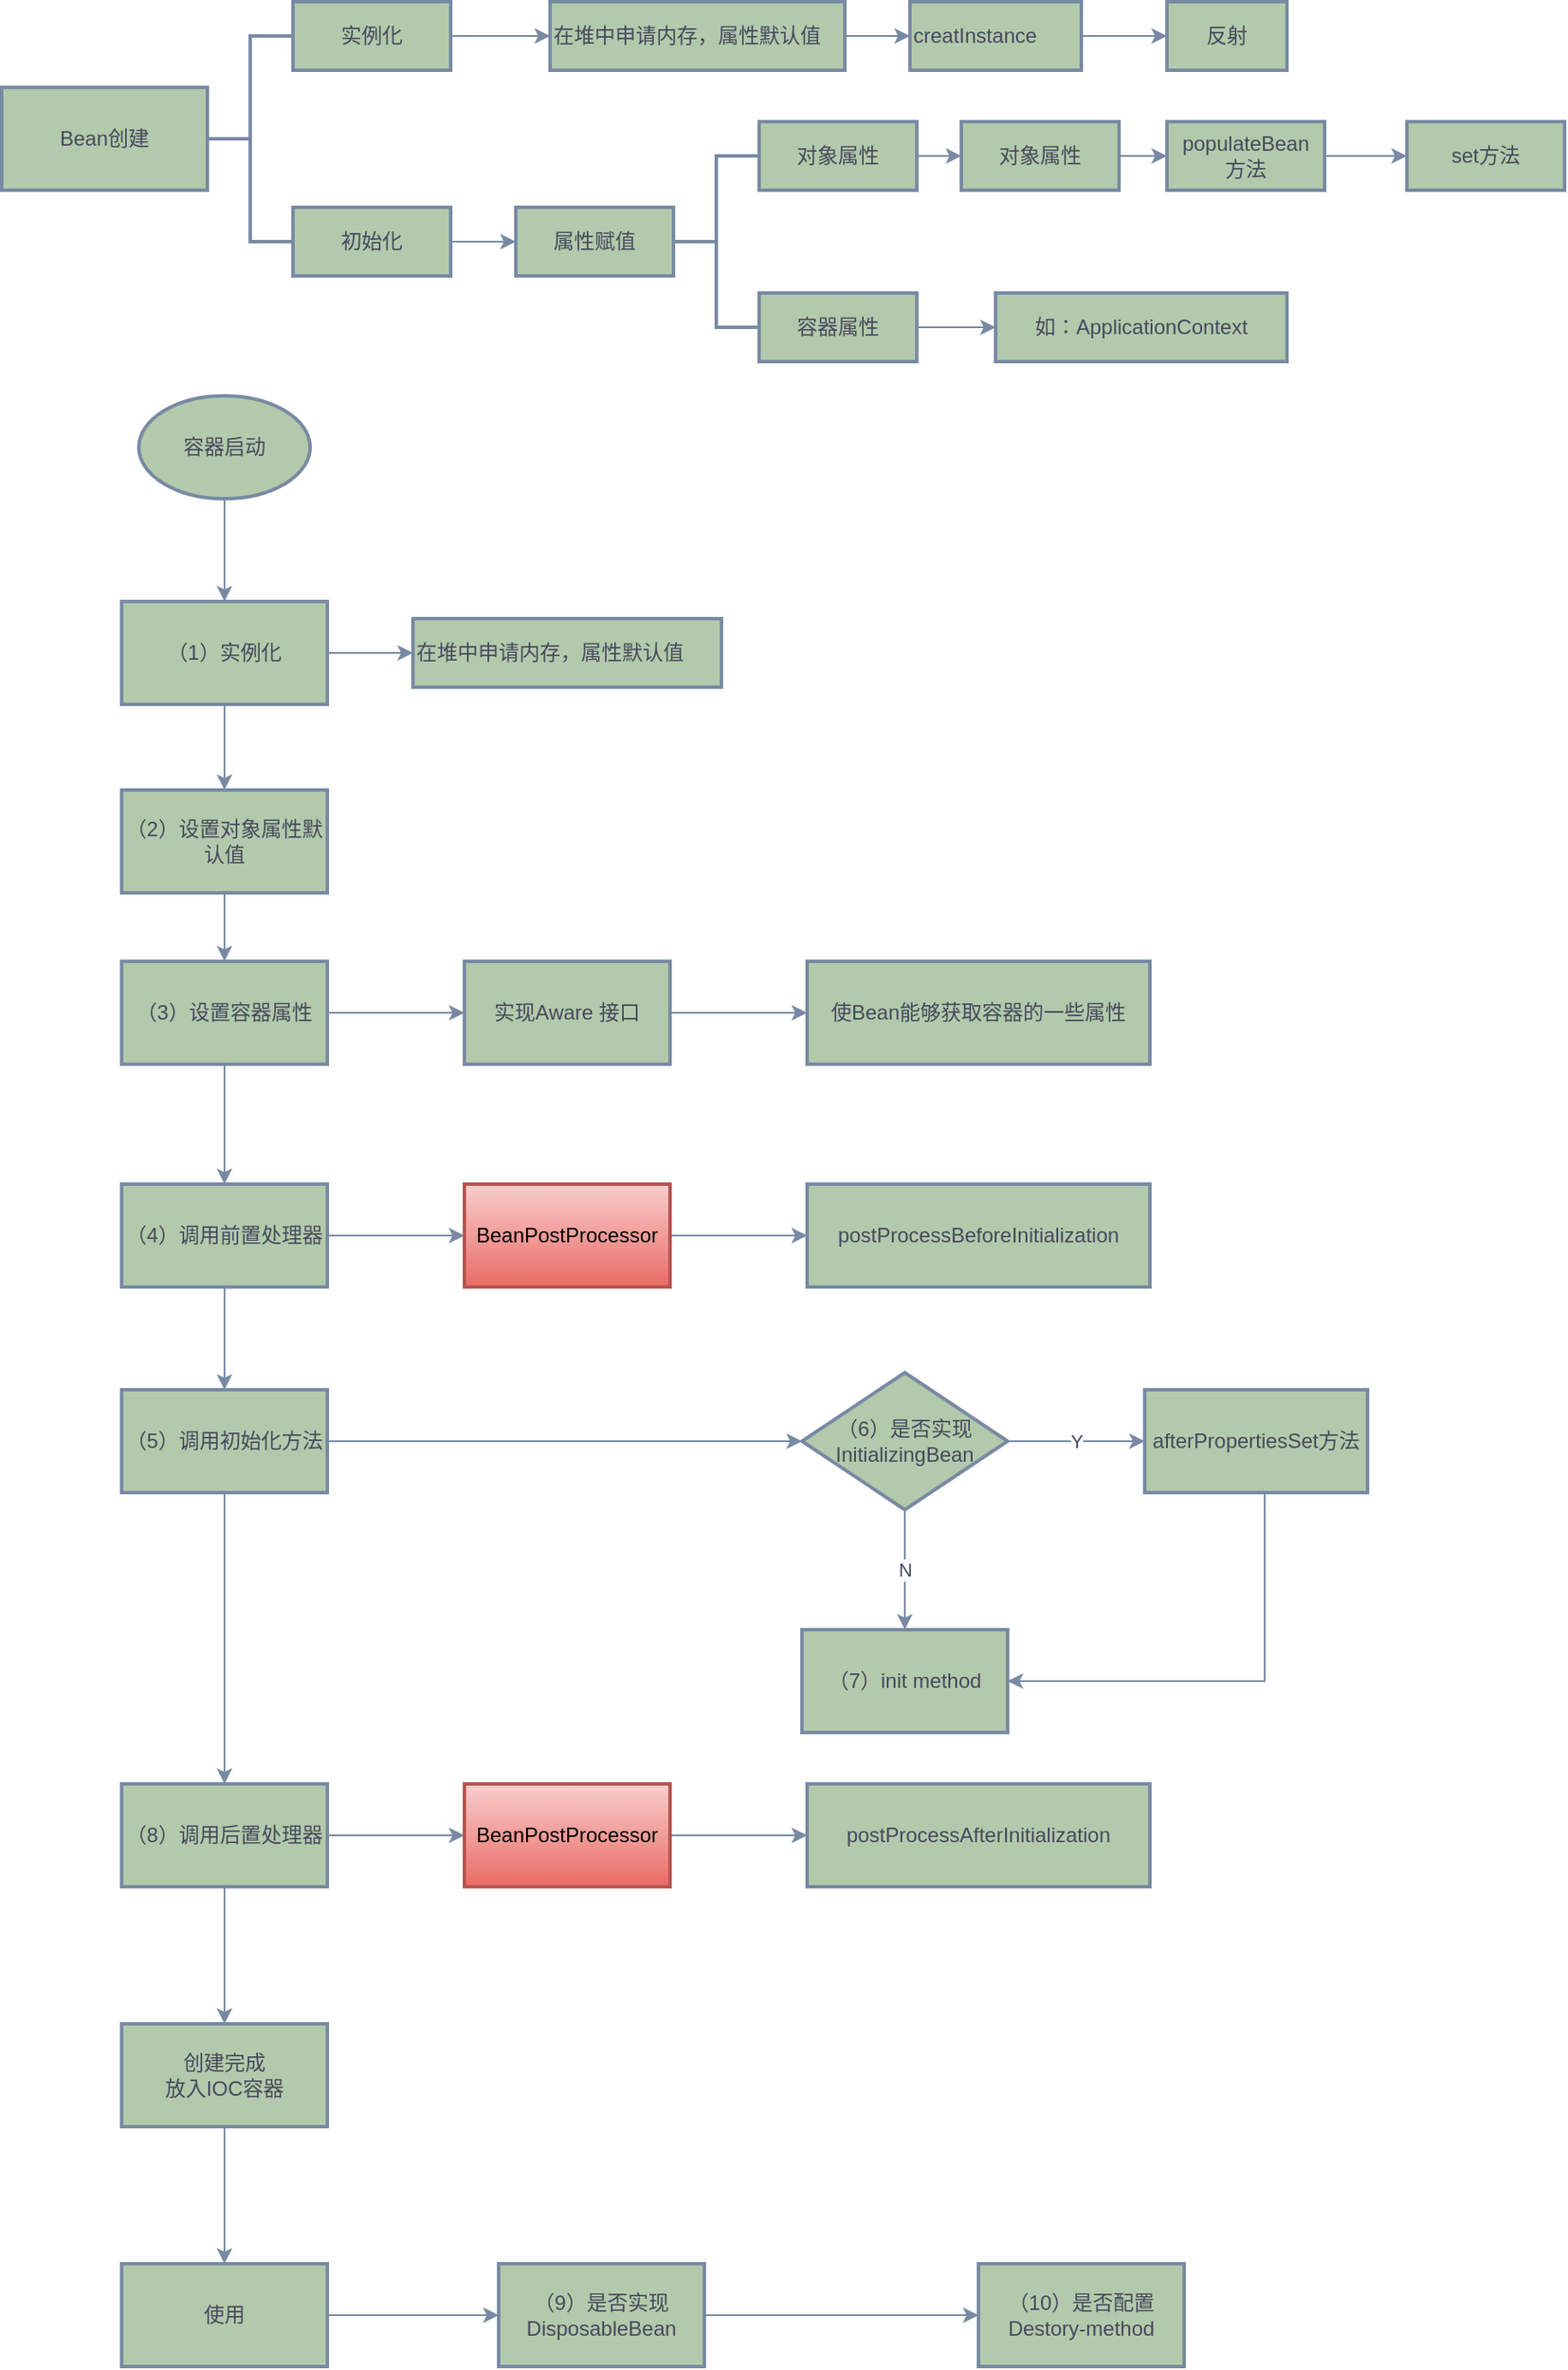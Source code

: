 <mxfile version="19.0.3" type="device" pages="2"><diagram id="R28tKXmeJJ9mp4RO1jmt" name="Bean的生命周期"><mxGraphModel dx="2031" dy="1236" grid="1" gridSize="10" guides="1" tooltips="1" connect="1" arrows="1" fold="1" page="1" pageScale="1" pageWidth="827" pageHeight="1169" math="0" shadow="0"><root><mxCell id="0"/><mxCell id="1" parent="0"/><mxCell id="a224-ha806mgkLuSbPTQ-8" value="" style="edgeStyle=orthogonalEdgeStyle;rounded=0;orthogonalLoop=1;jettySize=auto;html=1;strokeColor=#788AA3;fontColor=#46495D;" parent="1" source="a224-ha806mgkLuSbPTQ-1" target="a224-ha806mgkLuSbPTQ-7" edge="1"><mxGeometry relative="1" as="geometry"/></mxCell><mxCell id="a224-ha806mgkLuSbPTQ-1" value="容器启动" style="strokeWidth=2;html=1;shape=mxgraph.flowchart.start_1;whiteSpace=wrap;fillColor=#B2C9AB;strokeColor=#788AA3;fontColor=#46495D;" parent="1" vertex="1"><mxGeometry x="110" y="260" width="100" height="60" as="geometry"/></mxCell><mxCell id="a224-ha806mgkLuSbPTQ-17" style="edgeStyle=orthogonalEdgeStyle;rounded=0;orthogonalLoop=1;jettySize=auto;html=1;exitX=1;exitY=0.5;exitDx=0;exitDy=0;entryX=0;entryY=0.5;entryDx=0;entryDy=0;strokeColor=#788AA3;fontColor=#46495D;" parent="1" source="a224-ha806mgkLuSbPTQ-7" target="a224-ha806mgkLuSbPTQ-16" edge="1"><mxGeometry relative="1" as="geometry"/></mxCell><mxCell id="a224-ha806mgkLuSbPTQ-40" value="" style="edgeStyle=orthogonalEdgeStyle;rounded=0;orthogonalLoop=1;jettySize=auto;html=1;strokeColor=#788AA3;fontColor=#46495D;" parent="1" source="a224-ha806mgkLuSbPTQ-7" target="a224-ha806mgkLuSbPTQ-39" edge="1"><mxGeometry relative="1" as="geometry"/></mxCell><mxCell id="a224-ha806mgkLuSbPTQ-7" value="（1）实例化" style="whiteSpace=wrap;html=1;strokeWidth=2;fillColor=#B2C9AB;strokeColor=#788AA3;fontColor=#46495D;" parent="1" vertex="1"><mxGeometry x="100" y="380" width="120" height="60" as="geometry"/></mxCell><mxCell id="a224-ha806mgkLuSbPTQ-9" value="Bean创建" style="whiteSpace=wrap;html=1;strokeWidth=2;fillColor=#B2C9AB;strokeColor=#788AA3;fontColor=#46495D;" parent="1" vertex="1"><mxGeometry x="30" y="80" width="120" height="60" as="geometry"/></mxCell><mxCell id="a224-ha806mgkLuSbPTQ-11" value="" style="strokeWidth=2;html=1;shape=mxgraph.flowchart.annotation_2;align=left;labelPosition=right;pointerEvents=1;fillColor=#B2C9AB;strokeColor=#788AA3;fontColor=#46495D;" parent="1" vertex="1"><mxGeometry x="150" y="50" width="50" height="120" as="geometry"/></mxCell><mxCell id="a224-ha806mgkLuSbPTQ-15" value="" style="edgeStyle=orthogonalEdgeStyle;rounded=0;orthogonalLoop=1;jettySize=auto;html=1;strokeColor=#788AA3;fontColor=#46495D;" parent="1" source="a224-ha806mgkLuSbPTQ-12" target="a224-ha806mgkLuSbPTQ-14" edge="1"><mxGeometry relative="1" as="geometry"/></mxCell><mxCell id="a224-ha806mgkLuSbPTQ-12" value="实例化" style="whiteSpace=wrap;html=1;strokeWidth=2;fillColor=#B2C9AB;strokeColor=#788AA3;fontColor=#46495D;" parent="1" vertex="1"><mxGeometry x="200" y="30" width="92" height="40" as="geometry"/></mxCell><mxCell id="a224-ha806mgkLuSbPTQ-28" style="edgeStyle=orthogonalEdgeStyle;rounded=0;orthogonalLoop=1;jettySize=auto;html=1;exitX=1;exitY=0.5;exitDx=0;exitDy=0;entryX=0;entryY=0.5;entryDx=0;entryDy=0;strokeColor=#788AA3;fontColor=#46495D;" parent="1" source="a224-ha806mgkLuSbPTQ-13" target="a224-ha806mgkLuSbPTQ-27" edge="1"><mxGeometry relative="1" as="geometry"/></mxCell><mxCell id="a224-ha806mgkLuSbPTQ-13" value="初始化" style="whiteSpace=wrap;html=1;strokeWidth=2;fillColor=#B2C9AB;strokeColor=#788AA3;fontColor=#46495D;" parent="1" vertex="1"><mxGeometry x="200" y="150" width="92" height="40" as="geometry"/></mxCell><mxCell id="a224-ha806mgkLuSbPTQ-22" style="edgeStyle=orthogonalEdgeStyle;rounded=0;orthogonalLoop=1;jettySize=auto;html=1;exitX=1;exitY=0.5;exitDx=0;exitDy=0;entryX=0;entryY=0.5;entryDx=0;entryDy=0;strokeColor=#788AA3;fontColor=#46495D;" parent="1" source="a224-ha806mgkLuSbPTQ-14" target="a224-ha806mgkLuSbPTQ-21" edge="1"><mxGeometry relative="1" as="geometry"/></mxCell><mxCell id="a224-ha806mgkLuSbPTQ-14" value="在堆中申请内存，属性默认值" style="whiteSpace=wrap;html=1;strokeWidth=2;align=left;fillColor=#B2C9AB;strokeColor=#788AA3;fontColor=#46495D;" parent="1" vertex="1"><mxGeometry x="350" y="30" width="172" height="40" as="geometry"/></mxCell><mxCell id="a224-ha806mgkLuSbPTQ-16" value="在堆中申请内存，属性默认值" style="whiteSpace=wrap;html=1;strokeWidth=2;align=left;fillColor=#B2C9AB;strokeColor=#788AA3;fontColor=#46495D;" parent="1" vertex="1"><mxGeometry x="270" y="390" width="180" height="40" as="geometry"/></mxCell><mxCell id="a224-ha806mgkLuSbPTQ-24" style="edgeStyle=orthogonalEdgeStyle;rounded=0;orthogonalLoop=1;jettySize=auto;html=1;exitX=1;exitY=0.5;exitDx=0;exitDy=0;entryX=0;entryY=0.5;entryDx=0;entryDy=0;strokeColor=#788AA3;fontColor=#46495D;" parent="1" source="a224-ha806mgkLuSbPTQ-21" target="a224-ha806mgkLuSbPTQ-23" edge="1"><mxGeometry relative="1" as="geometry"/></mxCell><mxCell id="a224-ha806mgkLuSbPTQ-21" value="creatInstance&amp;nbsp; &amp;nbsp; &amp;nbsp;&amp;nbsp;" style="whiteSpace=wrap;html=1;strokeWidth=2;align=left;fillColor=#B2C9AB;strokeColor=#788AA3;fontColor=#46495D;" parent="1" vertex="1"><mxGeometry x="560" y="30" width="100" height="40" as="geometry"/></mxCell><mxCell id="a224-ha806mgkLuSbPTQ-23" value="反射" style="whiteSpace=wrap;html=1;strokeWidth=2;align=center;fillColor=#B2C9AB;strokeColor=#788AA3;fontColor=#46495D;" parent="1" vertex="1"><mxGeometry x="710" y="30" width="70" height="40" as="geometry"/></mxCell><mxCell id="a224-ha806mgkLuSbPTQ-25" value="" style="strokeWidth=2;html=1;shape=mxgraph.flowchart.annotation_2;align=left;labelPosition=right;pointerEvents=1;fillColor=#B2C9AB;strokeColor=#788AA3;fontColor=#46495D;" parent="1" vertex="1"><mxGeometry x="422" y="120" width="50" height="100" as="geometry"/></mxCell><mxCell id="a224-ha806mgkLuSbPTQ-27" value="属性赋值" style="whiteSpace=wrap;html=1;strokeWidth=2;fillColor=#B2C9AB;strokeColor=#788AA3;fontColor=#46495D;" parent="1" vertex="1"><mxGeometry x="330" y="150" width="92" height="40" as="geometry"/></mxCell><mxCell id="a224-ha806mgkLuSbPTQ-32" value="" style="edgeStyle=orthogonalEdgeStyle;rounded=0;orthogonalLoop=1;jettySize=auto;html=1;strokeColor=#788AA3;fontColor=#46495D;" parent="1" source="a224-ha806mgkLuSbPTQ-29" target="a224-ha806mgkLuSbPTQ-31" edge="1"><mxGeometry relative="1" as="geometry"/></mxCell><mxCell id="a224-ha806mgkLuSbPTQ-29" value="对象属性" style="whiteSpace=wrap;html=1;strokeWidth=2;fillColor=#B2C9AB;strokeColor=#788AA3;fontColor=#46495D;" parent="1" vertex="1"><mxGeometry x="472" y="100" width="92" height="40" as="geometry"/></mxCell><mxCell id="a224-ha806mgkLuSbPTQ-34" value="" style="edgeStyle=orthogonalEdgeStyle;rounded=0;orthogonalLoop=1;jettySize=auto;html=1;strokeColor=#788AA3;fontColor=#46495D;" parent="1" source="a224-ha806mgkLuSbPTQ-30" target="a224-ha806mgkLuSbPTQ-33" edge="1"><mxGeometry relative="1" as="geometry"/></mxCell><mxCell id="a224-ha806mgkLuSbPTQ-30" value="容器属性" style="whiteSpace=wrap;html=1;strokeWidth=2;fillColor=#B2C9AB;strokeColor=#788AA3;fontColor=#46495D;" parent="1" vertex="1"><mxGeometry x="472" y="200" width="92" height="40" as="geometry"/></mxCell><mxCell id="a224-ha806mgkLuSbPTQ-36" value="" style="edgeStyle=orthogonalEdgeStyle;rounded=0;orthogonalLoop=1;jettySize=auto;html=1;strokeColor=#788AA3;fontColor=#46495D;" parent="1" source="a224-ha806mgkLuSbPTQ-31" target="a224-ha806mgkLuSbPTQ-35" edge="1"><mxGeometry relative="1" as="geometry"/></mxCell><mxCell id="a224-ha806mgkLuSbPTQ-31" value="对象属性" style="whiteSpace=wrap;html=1;strokeWidth=2;fillColor=#B2C9AB;strokeColor=#788AA3;fontColor=#46495D;" parent="1" vertex="1"><mxGeometry x="590" y="100" width="92" height="40" as="geometry"/></mxCell><mxCell id="a224-ha806mgkLuSbPTQ-33" value="如：ApplicationContext" style="whiteSpace=wrap;html=1;strokeWidth=2;fillColor=#B2C9AB;strokeColor=#788AA3;fontColor=#46495D;" parent="1" vertex="1"><mxGeometry x="610" y="200" width="170" height="40" as="geometry"/></mxCell><mxCell id="a224-ha806mgkLuSbPTQ-38" value="" style="edgeStyle=orthogonalEdgeStyle;rounded=0;orthogonalLoop=1;jettySize=auto;html=1;strokeColor=#788AA3;fontColor=#46495D;" parent="1" source="a224-ha806mgkLuSbPTQ-35" target="a224-ha806mgkLuSbPTQ-37" edge="1"><mxGeometry relative="1" as="geometry"/></mxCell><mxCell id="a224-ha806mgkLuSbPTQ-35" value="populateBean&lt;br&gt;方法" style="whiteSpace=wrap;html=1;strokeWidth=2;fillColor=#B2C9AB;strokeColor=#788AA3;fontColor=#46495D;" parent="1" vertex="1"><mxGeometry x="710" y="100" width="92" height="40" as="geometry"/></mxCell><mxCell id="a224-ha806mgkLuSbPTQ-37" value="set方法" style="whiteSpace=wrap;html=1;strokeWidth=2;fillColor=#B2C9AB;strokeColor=#788AA3;fontColor=#46495D;" parent="1" vertex="1"><mxGeometry x="850" y="100" width="92" height="40" as="geometry"/></mxCell><mxCell id="a224-ha806mgkLuSbPTQ-42" value="" style="edgeStyle=orthogonalEdgeStyle;rounded=0;orthogonalLoop=1;jettySize=auto;html=1;strokeColor=#788AA3;fontColor=#46495D;" parent="1" source="a224-ha806mgkLuSbPTQ-39" target="a224-ha806mgkLuSbPTQ-41" edge="1"><mxGeometry relative="1" as="geometry"/></mxCell><mxCell id="a224-ha806mgkLuSbPTQ-39" value="（2）设置对象属性默认值" style="whiteSpace=wrap;html=1;strokeWidth=2;fillColor=#B2C9AB;strokeColor=#788AA3;fontColor=#46495D;" parent="1" vertex="1"><mxGeometry x="100" y="490" width="120" height="60" as="geometry"/></mxCell><mxCell id="a224-ha806mgkLuSbPTQ-44" value="" style="edgeStyle=orthogonalEdgeStyle;rounded=0;orthogonalLoop=1;jettySize=auto;html=1;strokeColor=#788AA3;fontColor=#46495D;" parent="1" source="a224-ha806mgkLuSbPTQ-41" target="a224-ha806mgkLuSbPTQ-43" edge="1"><mxGeometry relative="1" as="geometry"/></mxCell><mxCell id="a224-ha806mgkLuSbPTQ-46" value="" style="edgeStyle=orthogonalEdgeStyle;rounded=0;orthogonalLoop=1;jettySize=auto;html=1;strokeColor=#788AA3;fontColor=#46495D;" parent="1" source="a224-ha806mgkLuSbPTQ-41" target="a224-ha806mgkLuSbPTQ-45" edge="1"><mxGeometry relative="1" as="geometry"/></mxCell><mxCell id="a224-ha806mgkLuSbPTQ-41" value="（3）设置容器属性" style="whiteSpace=wrap;html=1;strokeWidth=2;fillColor=#B2C9AB;strokeColor=#788AA3;fontColor=#46495D;" parent="1" vertex="1"><mxGeometry x="100" y="590" width="120" height="60" as="geometry"/></mxCell><mxCell id="a224-ha806mgkLuSbPTQ-77" value="" style="edgeStyle=orthogonalEdgeStyle;rounded=0;orthogonalLoop=1;jettySize=auto;html=1;strokeColor=#788AA3;fontColor=#46495D;" parent="1" source="a224-ha806mgkLuSbPTQ-43" target="a224-ha806mgkLuSbPTQ-76" edge="1"><mxGeometry relative="1" as="geometry"/></mxCell><mxCell id="a224-ha806mgkLuSbPTQ-43" value="实现Aware 接口" style="whiteSpace=wrap;html=1;strokeWidth=2;fillColor=#B2C9AB;strokeColor=#788AA3;fontColor=#46495D;" parent="1" vertex="1"><mxGeometry x="300" y="590" width="120" height="60" as="geometry"/></mxCell><mxCell id="a224-ha806mgkLuSbPTQ-48" value="" style="edgeStyle=orthogonalEdgeStyle;rounded=0;orthogonalLoop=1;jettySize=auto;html=1;strokeColor=#788AA3;fontColor=#46495D;" parent="1" source="a224-ha806mgkLuSbPTQ-45" target="a224-ha806mgkLuSbPTQ-47" edge="1"><mxGeometry relative="1" as="geometry"/></mxCell><mxCell id="a224-ha806mgkLuSbPTQ-65" value="" style="edgeStyle=orthogonalEdgeStyle;rounded=0;orthogonalLoop=1;jettySize=auto;html=1;strokeColor=#788AA3;fontColor=#46495D;" parent="1" source="a224-ha806mgkLuSbPTQ-45" target="a224-ha806mgkLuSbPTQ-64" edge="1"><mxGeometry relative="1" as="geometry"/></mxCell><mxCell id="a224-ha806mgkLuSbPTQ-45" value="（4）调用前置处理器" style="whiteSpace=wrap;html=1;strokeWidth=2;fillColor=#B2C9AB;strokeColor=#788AA3;fontColor=#46495D;" parent="1" vertex="1"><mxGeometry x="100" y="720" width="120" height="60" as="geometry"/></mxCell><mxCell id="a224-ha806mgkLuSbPTQ-52" value="" style="edgeStyle=orthogonalEdgeStyle;rounded=0;orthogonalLoop=1;jettySize=auto;html=1;strokeColor=#788AA3;fontColor=#46495D;" parent="1" source="a224-ha806mgkLuSbPTQ-47" target="a224-ha806mgkLuSbPTQ-51" edge="1"><mxGeometry relative="1" as="geometry"/></mxCell><mxCell id="a224-ha806mgkLuSbPTQ-59" value="" style="edgeStyle=orthogonalEdgeStyle;rounded=0;orthogonalLoop=1;jettySize=auto;html=1;strokeColor=#788AA3;fontColor=#46495D;" parent="1" source="a224-ha806mgkLuSbPTQ-47" target="a224-ha806mgkLuSbPTQ-58" edge="1"><mxGeometry relative="1" as="geometry"/></mxCell><mxCell id="a224-ha806mgkLuSbPTQ-47" value="（5）调用初始化方法" style="whiteSpace=wrap;html=1;strokeWidth=2;fillColor=#B2C9AB;strokeColor=#788AA3;fontColor=#46495D;" parent="1" vertex="1"><mxGeometry x="100" y="840" width="120" height="60" as="geometry"/></mxCell><mxCell id="a224-ha806mgkLuSbPTQ-54" value="Y" style="edgeStyle=orthogonalEdgeStyle;rounded=0;orthogonalLoop=1;jettySize=auto;html=1;strokeColor=#788AA3;fontColor=#46495D;" parent="1" source="a224-ha806mgkLuSbPTQ-51" target="a224-ha806mgkLuSbPTQ-53" edge="1"><mxGeometry relative="1" as="geometry"/></mxCell><mxCell id="a224-ha806mgkLuSbPTQ-56" value="N" style="edgeStyle=orthogonalEdgeStyle;rounded=0;orthogonalLoop=1;jettySize=auto;html=1;strokeColor=#788AA3;fontColor=#46495D;" parent="1" source="a224-ha806mgkLuSbPTQ-51" target="a224-ha806mgkLuSbPTQ-55" edge="1"><mxGeometry relative="1" as="geometry"/></mxCell><mxCell id="a224-ha806mgkLuSbPTQ-51" value="（6）是否实现InitializingBean" style="rhombus;whiteSpace=wrap;html=1;strokeWidth=2;fillColor=#B2C9AB;strokeColor=#788AA3;fontColor=#46495D;" parent="1" vertex="1"><mxGeometry x="497" y="830" width="120" height="80" as="geometry"/></mxCell><mxCell id="a224-ha806mgkLuSbPTQ-57" style="edgeStyle=orthogonalEdgeStyle;rounded=0;orthogonalLoop=1;jettySize=auto;html=1;entryX=1;entryY=0.5;entryDx=0;entryDy=0;strokeColor=#788AA3;fontColor=#46495D;" parent="1" source="a224-ha806mgkLuSbPTQ-53" target="a224-ha806mgkLuSbPTQ-55" edge="1"><mxGeometry relative="1" as="geometry"><Array as="points"><mxPoint x="767" y="1010"/></Array></mxGeometry></mxCell><mxCell id="a224-ha806mgkLuSbPTQ-53" value="afterPropertiesSet方法" style="whiteSpace=wrap;html=1;strokeWidth=2;fillColor=#B2C9AB;strokeColor=#788AA3;fontColor=#46495D;" parent="1" vertex="1"><mxGeometry x="697" y="840" width="130" height="60" as="geometry"/></mxCell><mxCell id="a224-ha806mgkLuSbPTQ-55" value="（7）init method" style="whiteSpace=wrap;html=1;strokeWidth=2;fillColor=#B2C9AB;strokeColor=#788AA3;fontColor=#46495D;" parent="1" vertex="1"><mxGeometry x="497" y="980" width="120" height="60" as="geometry"/></mxCell><mxCell id="a224-ha806mgkLuSbPTQ-61" value="" style="edgeStyle=orthogonalEdgeStyle;rounded=0;orthogonalLoop=1;jettySize=auto;html=1;strokeColor=#788AA3;fontColor=#46495D;" parent="1" source="a224-ha806mgkLuSbPTQ-58" target="a224-ha806mgkLuSbPTQ-60" edge="1"><mxGeometry relative="1" as="geometry"/></mxCell><mxCell id="a224-ha806mgkLuSbPTQ-67" value="" style="edgeStyle=orthogonalEdgeStyle;rounded=0;orthogonalLoop=1;jettySize=auto;html=1;strokeColor=#788AA3;fontColor=#46495D;" parent="1" source="a224-ha806mgkLuSbPTQ-58" target="a224-ha806mgkLuSbPTQ-66" edge="1"><mxGeometry relative="1" as="geometry"/></mxCell><mxCell id="a224-ha806mgkLuSbPTQ-58" value="（8）调用后置处理器" style="whiteSpace=wrap;html=1;strokeWidth=2;fillColor=#B2C9AB;strokeColor=#788AA3;fontColor=#46495D;" parent="1" vertex="1"><mxGeometry x="100" y="1070" width="120" height="60" as="geometry"/></mxCell><mxCell id="a224-ha806mgkLuSbPTQ-63" value="" style="edgeStyle=orthogonalEdgeStyle;rounded=0;orthogonalLoop=1;jettySize=auto;html=1;strokeColor=#788AA3;fontColor=#46495D;" parent="1" source="a224-ha806mgkLuSbPTQ-60" target="a224-ha806mgkLuSbPTQ-62" edge="1"><mxGeometry relative="1" as="geometry"/></mxCell><mxCell id="a224-ha806mgkLuSbPTQ-60" value="创建完成&lt;br&gt;放入IOC容器" style="whiteSpace=wrap;html=1;strokeWidth=2;fillColor=#B2C9AB;strokeColor=#788AA3;fontColor=#46495D;" parent="1" vertex="1"><mxGeometry x="100" y="1210" width="120" height="60" as="geometry"/></mxCell><mxCell id="a224-ha806mgkLuSbPTQ-69" value="" style="edgeStyle=orthogonalEdgeStyle;rounded=0;orthogonalLoop=1;jettySize=auto;html=1;strokeColor=#788AA3;fontColor=#46495D;" parent="1" source="a224-ha806mgkLuSbPTQ-62" target="a224-ha806mgkLuSbPTQ-68" edge="1"><mxGeometry relative="1" as="geometry"/></mxCell><mxCell id="a224-ha806mgkLuSbPTQ-62" value="使用" style="whiteSpace=wrap;html=1;strokeWidth=2;fillColor=#B2C9AB;strokeColor=#788AA3;fontColor=#46495D;" parent="1" vertex="1"><mxGeometry x="100" y="1350" width="120" height="60" as="geometry"/></mxCell><mxCell id="a224-ha806mgkLuSbPTQ-73" value="" style="edgeStyle=orthogonalEdgeStyle;rounded=0;orthogonalLoop=1;jettySize=auto;html=1;strokeColor=#788AA3;fontColor=#46495D;" parent="1" source="a224-ha806mgkLuSbPTQ-64" target="a224-ha806mgkLuSbPTQ-72" edge="1"><mxGeometry relative="1" as="geometry"/></mxCell><mxCell id="a224-ha806mgkLuSbPTQ-64" value="BeanPostProcessor" style="whiteSpace=wrap;html=1;strokeWidth=2;fillColor=#f8cecc;strokeColor=#b85450;gradientColor=#ea6b66;" parent="1" vertex="1"><mxGeometry x="300" y="720" width="120" height="60" as="geometry"/></mxCell><mxCell id="a224-ha806mgkLuSbPTQ-75" value="" style="edgeStyle=orthogonalEdgeStyle;rounded=0;orthogonalLoop=1;jettySize=auto;html=1;strokeColor=#788AA3;fontColor=#46495D;" parent="1" source="a224-ha806mgkLuSbPTQ-66" target="a224-ha806mgkLuSbPTQ-74" edge="1"><mxGeometry relative="1" as="geometry"/></mxCell><mxCell id="a224-ha806mgkLuSbPTQ-66" value="BeanPostProcessor" style="whiteSpace=wrap;html=1;strokeWidth=2;fillColor=#f8cecc;strokeColor=#b85450;gradientColor=#ea6b66;" parent="1" vertex="1"><mxGeometry x="300" y="1070" width="120" height="60" as="geometry"/></mxCell><mxCell id="a224-ha806mgkLuSbPTQ-71" value="" style="edgeStyle=orthogonalEdgeStyle;rounded=0;orthogonalLoop=1;jettySize=auto;html=1;strokeColor=#788AA3;fontColor=#46495D;" parent="1" source="a224-ha806mgkLuSbPTQ-68" target="a224-ha806mgkLuSbPTQ-70" edge="1"><mxGeometry relative="1" as="geometry"/></mxCell><mxCell id="a224-ha806mgkLuSbPTQ-68" value="（9）是否实现DisposableBean" style="whiteSpace=wrap;html=1;strokeWidth=2;fillColor=#B2C9AB;strokeColor=#788AA3;fontColor=#46495D;" parent="1" vertex="1"><mxGeometry x="320" y="1350" width="120" height="60" as="geometry"/></mxCell><mxCell id="a224-ha806mgkLuSbPTQ-70" value="（10）是否配置&lt;br&gt;Destory-method" style="whiteSpace=wrap;html=1;strokeWidth=2;fillColor=#B2C9AB;strokeColor=#788AA3;fontColor=#46495D;" parent="1" vertex="1"><mxGeometry x="600" y="1350" width="120" height="60" as="geometry"/></mxCell><mxCell id="a224-ha806mgkLuSbPTQ-72" value="postProcessBeforeInitialization" style="whiteSpace=wrap;html=1;strokeWidth=2;fillColor=#B2C9AB;strokeColor=#788AA3;fontColor=#46495D;" parent="1" vertex="1"><mxGeometry x="500" y="720" width="200" height="60" as="geometry"/></mxCell><mxCell id="a224-ha806mgkLuSbPTQ-74" value="postProcessAfterInitialization" style="whiteSpace=wrap;html=1;strokeWidth=2;fillColor=#B2C9AB;strokeColor=#788AA3;fontColor=#46495D;" parent="1" vertex="1"><mxGeometry x="500" y="1070" width="200" height="60" as="geometry"/></mxCell><mxCell id="a224-ha806mgkLuSbPTQ-76" value="使Bean能够获取容器的一些属性" style="whiteSpace=wrap;html=1;strokeWidth=2;fillColor=#B2C9AB;strokeColor=#788AA3;fontColor=#46495D;" parent="1" vertex="1"><mxGeometry x="500" y="590" width="200" height="60" as="geometry"/></mxCell></root></mxGraphModel></diagram><diagram id="6_Scv4nRhySPmGvSPqEc" name="注解"><mxGraphModel dx="1673" dy="1018" grid="1" gridSize="10" guides="1" tooltips="1" connect="1" arrows="1" fold="1" page="1" pageScale="1" pageWidth="827" pageHeight="1169" background="#F1FAEE" math="0" shadow="0"><root><mxCell id="0"/><mxCell id="1" parent="0"/><mxCell id="TLLu-JKUZZyQlB07DOUi-6" value="" style="edgeStyle=orthogonalEdgeStyle;curved=0;rounded=1;sketch=0;orthogonalLoop=1;jettySize=auto;html=1;fontColor=#1D3557;strokeColor=#457B9D;fillColor=#A8DADC;labelBackgroundColor=#F1FAEE;" edge="1" parent="1" source="TLLu-JKUZZyQlB07DOUi-1" target="TLLu-JKUZZyQlB07DOUi-5"><mxGeometry relative="1" as="geometry"/></mxCell><mxCell id="TLLu-JKUZZyQlB07DOUi-1" value="@Component&amp;nbsp;&lt;br&gt;（v2.5）" style="whiteSpace=wrap;html=1;strokeWidth=2;fillColor=#fad9d5;strokeColor=#ae4132;" vertex="1" parent="1"><mxGeometry x="100" y="150" width="120" height="60" as="geometry"/></mxCell><mxCell id="TLLu-JKUZZyQlB07DOUi-8" value="" style="edgeStyle=orthogonalEdgeStyle;curved=0;rounded=1;sketch=0;orthogonalLoop=1;jettySize=auto;html=1;fontColor=#1D3557;strokeColor=#457B9D;fillColor=#A8DADC;labelBackgroundColor=#F1FAEE;" edge="1" parent="1" source="TLLu-JKUZZyQlB07DOUi-2" target="TLLu-JKUZZyQlB07DOUi-7"><mxGeometry relative="1" as="geometry"/></mxCell><mxCell id="TLLu-JKUZZyQlB07DOUi-2" value="@Repository&amp;nbsp;&lt;br&gt;（v2.0之前）" style="whiteSpace=wrap;html=1;strokeWidth=2;fillColor=#A8DADC;strokeColor=#457B9D;fontColor=#1D3557;" vertex="1" parent="1"><mxGeometry x="100" y="40" width="120" height="60" as="geometry"/></mxCell><mxCell id="TLLu-JKUZZyQlB07DOUi-10" value="" style="edgeStyle=orthogonalEdgeStyle;curved=0;rounded=1;sketch=0;orthogonalLoop=1;jettySize=auto;html=1;fontColor=#1D3557;strokeColor=#457B9D;fillColor=#A8DADC;labelBackgroundColor=#F1FAEE;" edge="1" parent="1" source="TLLu-JKUZZyQlB07DOUi-3" target="TLLu-JKUZZyQlB07DOUi-9"><mxGeometry relative="1" as="geometry"/></mxCell><mxCell id="TLLu-JKUZZyQlB07DOUi-3" value="@Service&lt;br&gt;（v2.5）" style="whiteSpace=wrap;html=1;strokeWidth=2;fillColor=#A8DADC;strokeColor=#457B9D;fontColor=#1D3557;" vertex="1" parent="1"><mxGeometry x="100" y="270" width="120" height="60" as="geometry"/></mxCell><mxCell id="TLLu-JKUZZyQlB07DOUi-12" value="" style="edgeStyle=orthogonalEdgeStyle;curved=0;rounded=1;sketch=0;orthogonalLoop=1;jettySize=auto;html=1;fontColor=#1D3557;strokeColor=#457B9D;fillColor=#A8DADC;labelBackgroundColor=#F1FAEE;" edge="1" parent="1" source="TLLu-JKUZZyQlB07DOUi-4" target="TLLu-JKUZZyQlB07DOUi-11"><mxGeometry relative="1" as="geometry"/></mxCell><mxCell id="TLLu-JKUZZyQlB07DOUi-4" value="@Controller&amp;nbsp;&lt;br&gt;（v2.5）" style="whiteSpace=wrap;html=1;strokeWidth=2;fillColor=#A8DADC;strokeColor=#457B9D;fontColor=#1D3557;" vertex="1" parent="1"><mxGeometry x="100" y="390" width="120" height="60" as="geometry"/></mxCell><mxCell id="TLLu-JKUZZyQlB07DOUi-5" value="通用的Spring容器管理的单例bean组件" style="whiteSpace=wrap;html=1;strokeWidth=2;fillColor=#A8DADC;strokeColor=#457B9D;fontColor=#1D3557;" vertex="1" parent="1"><mxGeometry x="300" y="150" width="260" height="60" as="geometry"/></mxCell><mxCell id="TLLu-JKUZZyQlB07DOUi-7" value="作用于持久层，表明该类是用来执行与数据库相关的操作（即dao对象），并支持自动处理数据库操作产生的异常" style="whiteSpace=wrap;html=1;strokeWidth=2;fillColor=#A8DADC;strokeColor=#457B9D;fontColor=#1D3557;" vertex="1" parent="1"><mxGeometry x="300" y="40" width="320" height="60" as="geometry"/></mxCell><mxCell id="TLLu-JKUZZyQlB07DOUi-9" value="作用于业务逻辑层&amp;nbsp;" style="whiteSpace=wrap;html=1;strokeWidth=2;fillColor=#A8DADC;strokeColor=#457B9D;fontColor=#1D3557;" vertex="1" parent="1"><mxGeometry x="300" y="270" width="120" height="60" as="geometry"/></mxCell><mxCell id="TLLu-JKUZZyQlB07DOUi-11" value="作用于表现层（spring-mvc的注解）&amp;nbsp;" style="whiteSpace=wrap;html=1;strokeWidth=2;fillColor=#A8DADC;strokeColor=#457B9D;fontColor=#1D3557;" vertex="1" parent="1"><mxGeometry x="300" y="390" width="220" height="60" as="geometry"/></mxCell><mxCell id="GoVSkkMFdCm4QAfgWRCv-14" value="" style="edgeStyle=orthogonalEdgeStyle;curved=0;rounded=1;sketch=0;orthogonalLoop=1;jettySize=auto;html=1;fontColor=#1D3557;strokeColor=#457B9D;fillColor=#A8DADC;" edge="1" parent="1" source="TLLu-JKUZZyQlB07DOUi-13" target="GoVSkkMFdCm4QAfgWRCv-13"><mxGeometry relative="1" as="geometry"/></mxCell><mxCell id="GoVSkkMFdCm4QAfgWRCv-17" style="edgeStyle=orthogonalEdgeStyle;curved=0;rounded=1;sketch=0;orthogonalLoop=1;jettySize=auto;html=1;exitX=1;exitY=0.5;exitDx=0;exitDy=0;fontColor=#1D3557;strokeColor=#457B9D;fillColor=#A8DADC;" edge="1" parent="1" source="TLLu-JKUZZyQlB07DOUi-13" target="GoVSkkMFdCm4QAfgWRCv-16"><mxGeometry relative="1" as="geometry"/></mxCell><mxCell id="TLLu-JKUZZyQlB07DOUi-13" value="@Resource" style="whiteSpace=wrap;html=1;strokeWidth=2;fillColor=#A8DADC;strokeColor=#457B9D;fontColor=#1D3557;" vertex="1" parent="1"><mxGeometry x="80" y="900" width="120" height="60" as="geometry"/></mxCell><mxCell id="GoVSkkMFdCm4QAfgWRCv-9" style="edgeStyle=orthogonalEdgeStyle;curved=0;rounded=1;sketch=0;orthogonalLoop=1;jettySize=auto;html=1;exitX=1;exitY=0.5;exitDx=0;exitDy=0;entryX=0;entryY=0.5;entryDx=0;entryDy=0;fontColor=#1D3557;strokeColor=#457B9D;fillColor=#A8DADC;" edge="1" parent="1" source="TLLu-JKUZZyQlB07DOUi-14" target="GoVSkkMFdCm4QAfgWRCv-5"><mxGeometry relative="1" as="geometry"/></mxCell><mxCell id="GoVSkkMFdCm4QAfgWRCv-10" style="edgeStyle=orthogonalEdgeStyle;curved=0;rounded=1;sketch=0;orthogonalLoop=1;jettySize=auto;html=1;exitX=1;exitY=0.5;exitDx=0;exitDy=0;entryX=0;entryY=0.5;entryDx=0;entryDy=0;fontColor=#1D3557;strokeColor=#457B9D;fillColor=#A8DADC;" edge="1" parent="1" source="TLLu-JKUZZyQlB07DOUi-14" target="GoVSkkMFdCm4QAfgWRCv-6"><mxGeometry relative="1" as="geometry"/></mxCell><mxCell id="GoVSkkMFdCm4QAfgWRCv-11" style="edgeStyle=orthogonalEdgeStyle;curved=0;rounded=1;sketch=0;orthogonalLoop=1;jettySize=auto;html=1;exitX=1;exitY=0.5;exitDx=0;exitDy=0;fontColor=#1D3557;strokeColor=#457B9D;fillColor=#A8DADC;" edge="1" parent="1" source="TLLu-JKUZZyQlB07DOUi-14" target="GoVSkkMFdCm4QAfgWRCv-3"><mxGeometry relative="1" as="geometry"/></mxCell><mxCell id="GoVSkkMFdCm4QAfgWRCv-12" style="edgeStyle=orthogonalEdgeStyle;curved=0;rounded=1;sketch=0;orthogonalLoop=1;jettySize=auto;html=1;exitX=1;exitY=0.5;exitDx=0;exitDy=0;entryX=0;entryY=0.5;entryDx=0;entryDy=0;fontColor=#1D3557;strokeColor=#457B9D;fillColor=#A8DADC;" edge="1" parent="1" source="TLLu-JKUZZyQlB07DOUi-14" target="GoVSkkMFdCm4QAfgWRCv-1"><mxGeometry relative="1" as="geometry"/></mxCell><mxCell id="TLLu-JKUZZyQlB07DOUi-14" value="@Autowired" style="whiteSpace=wrap;html=1;strokeWidth=2;fillColor=#A8DADC;strokeColor=#457B9D;fontColor=#1D3557;" vertex="1" parent="1"><mxGeometry x="100" y="1230" width="120" height="60" as="geometry"/></mxCell><mxCell id="TLLu-JKUZZyQlB07DOUi-17" value="" style="edgeStyle=orthogonalEdgeStyle;curved=0;rounded=1;sketch=0;orthogonalLoop=1;jettySize=auto;html=1;fontColor=#1D3557;strokeColor=#457B9D;fillColor=#A8DADC;" edge="1" parent="1" source="TLLu-JKUZZyQlB07DOUi-15" target="TLLu-JKUZZyQlB07DOUi-16"><mxGeometry relative="1" as="geometry"/></mxCell><mxCell id="TLLu-JKUZZyQlB07DOUi-15" value="对比" style="whiteSpace=wrap;html=1;strokeWidth=2;fillColor=#d0cee2;strokeColor=#56517e;" vertex="1" parent="1"><mxGeometry x="100" y="540" width="120" height="60" as="geometry"/></mxCell><mxCell id="TLLu-JKUZZyQlB07DOUi-16" value="&lt;span style=&quot;color: rgb(0, 0, 0);&quot;&gt;@Component表明是一个通用的Bean组件，类似于@Bean，而其它几个组件 =&amp;nbsp;&amp;nbsp;&lt;/span&gt;&lt;font color=&quot;#000000&quot;&gt;{@Component + 一些特定的功能}&lt;/font&gt;" style="whiteSpace=wrap;html=1;strokeWidth=2;fillColor=#A8DADC;strokeColor=#457B9D;fontColor=#1D3557;" vertex="1" parent="1"><mxGeometry x="300" y="540" width="620" height="60" as="geometry"/></mxCell><mxCell id="GoVSkkMFdCm4QAfgWRCv-1" value="@Autowired是Spring提供的注解" style="whiteSpace=wrap;html=1;strokeWidth=2;fillColor=#A8DADC;strokeColor=#457B9D;fontColor=#1D3557;" vertex="1" parent="1"><mxGeometry x="410" y="1060" width="200" height="60" as="geometry"/></mxCell><mxCell id="GoVSkkMFdCm4QAfgWRCv-8" value="" style="edgeStyle=orthogonalEdgeStyle;curved=0;rounded=1;sketch=0;orthogonalLoop=1;jettySize=auto;html=1;fontColor=#1D3557;strokeColor=#457B9D;fillColor=#A8DADC;" edge="1" parent="1" source="GoVSkkMFdCm4QAfgWRCv-3" target="GoVSkkMFdCm4QAfgWRCv-7"><mxGeometry relative="1" as="geometry"/></mxCell><mxCell id="GoVSkkMFdCm4QAfgWRCv-3" value="按照类型（byType）装配依赖对象" style="whiteSpace=wrap;html=1;strokeWidth=2;fillColor=#A8DADC;strokeColor=#457B9D;fontColor=#1D3557;" vertex="1" parent="1"><mxGeometry x="410" y="1170" width="200" height="60" as="geometry"/></mxCell><mxCell id="GoVSkkMFdCm4QAfgWRCv-5" value="默认依赖必须存在，若允许为null则将required设置为false" style="whiteSpace=wrap;html=1;strokeWidth=2;fillColor=#A8DADC;strokeColor=#457B9D;fontColor=#1D3557;" vertex="1" parent="1"><mxGeometry x="410" y="1280" width="350" height="60" as="geometry"/></mxCell><mxCell id="GoVSkkMFdCm4QAfgWRCv-6" value="默认依赖必须存在，若允许为null则将required设置为false" style="whiteSpace=wrap;html=1;strokeWidth=2;fillColor=#A8DADC;strokeColor=#457B9D;fontColor=#1D3557;" vertex="1" parent="1"><mxGeometry x="410" y="1400" width="350" height="60" as="geometry"/></mxCell><mxCell id="GoVSkkMFdCm4QAfgWRCv-7" value="如果想使用按照名称（byName）来装配，可以结合@Qualifier注解一起使用" style="whiteSpace=wrap;html=1;strokeWidth=2;fillColor=#A8DADC;strokeColor=#457B9D;fontColor=#1D3557;" vertex="1" parent="1"><mxGeometry x="690" y="1170" width="420" height="60" as="geometry"/></mxCell><mxCell id="GoVSkkMFdCm4QAfgWRCv-13" value="@Resource默认按照ByName自动注入，由J2EE提供，需要导入包javax.annotation.Resource。@Resource有两个重要的属性：name和type，而Spring将@Resource注解的name属性解析为bean的名字，而type属性则解析为bean的类型。" style="whiteSpace=wrap;html=1;strokeWidth=2;fillColor=#A8DADC;strokeColor=#457B9D;fontColor=#1D3557;" vertex="1" parent="1"><mxGeometry x="290" y="850" width="670" height="60" as="geometry"/></mxCell><mxCell id="GoVSkkMFdCm4QAfgWRCv-16" value="&lt;div&gt;&lt;b&gt;&lt;font color=&quot;#ff0000&quot;&gt;@Resource装配顺序：&lt;/font&gt;&lt;/b&gt;&lt;br&gt;&lt;/div&gt;&lt;div&gt;&lt;b&gt;&lt;font color=&quot;#ff0000&quot;&gt;&lt;br&gt;&lt;/font&gt;&lt;/b&gt;&lt;/div&gt;&lt;div&gt;①如果同时指定了name和type，则从Spring上下文中找到唯一匹配的bean进行装配，找不到则抛出异常。&lt;/div&gt;&lt;div&gt;②如果指定了name，则从上下文中查找名称（id）匹配的bean进行装配，找不到则抛出异常。&lt;/div&gt;&lt;div&gt;③如果指定了type，则从上下文中找到类似匹配的唯一bean进行装配，找不到或是找到多个，都会抛出异常。&lt;/div&gt;&lt;div&gt;④如果既没有指定name，又没有指定type，则自动按照byName方式进行装配；如果没有匹配，则回退为一个原始类型进行匹配，如果匹配则自动装配。&lt;/div&gt;" style="whiteSpace=wrap;html=1;strokeWidth=2;fillColor=#A8DADC;strokeColor=#457B9D;fontColor=#1D3557;align=left;" vertex="1" parent="1"><mxGeometry x="290" y="930" width="840" height="90" as="geometry"/></mxCell></root></mxGraphModel></diagram></mxfile>